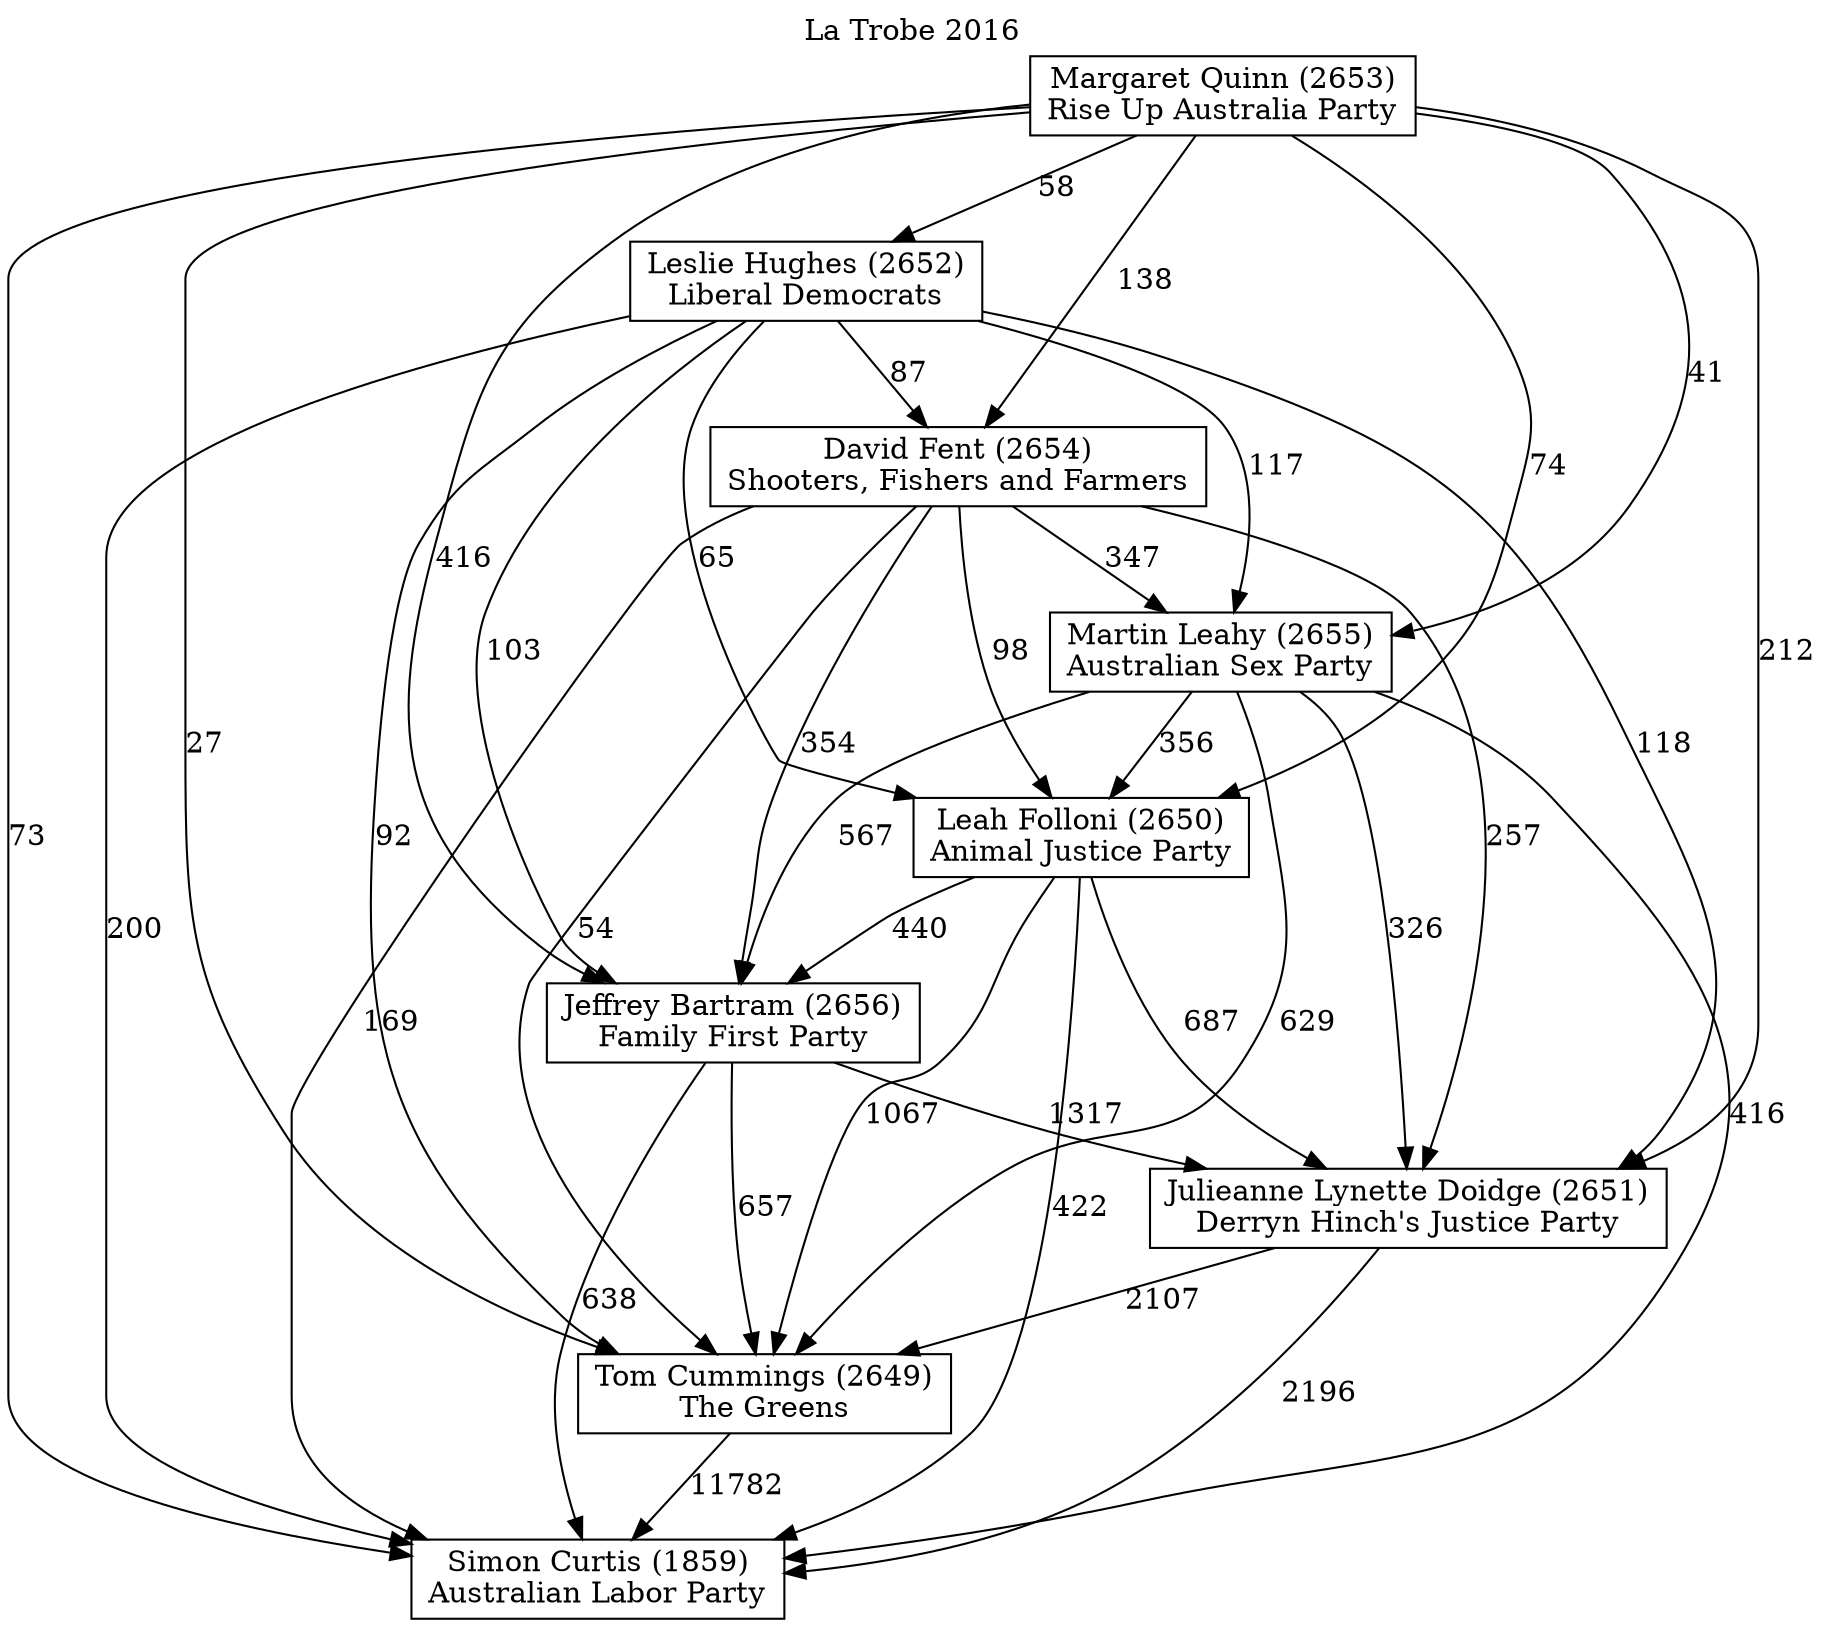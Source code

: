 // House preference flow
digraph "Simon Curtis (1859)_La Trobe_2016" {
	graph [label="La Trobe 2016" labelloc=t mclimit=10]
	node [shape=box]
	"Margaret Quinn (2653)" [label="Margaret Quinn (2653)
Rise Up Australia Party"]
	"Jeffrey Bartram (2656)" [label="Jeffrey Bartram (2656)
Family First Party"]
	"Tom Cummings (2649)" [label="Tom Cummings (2649)
The Greens"]
	"Leslie Hughes (2652)" [label="Leslie Hughes (2652)
Liberal Democrats"]
	"Simon Curtis (1859)" [label="Simon Curtis (1859)
Australian Labor Party"]
	"Julieanne Lynette Doidge (2651)" [label="Julieanne Lynette Doidge (2651)
Derryn Hinch's Justice Party"]
	"Martin Leahy (2655)" [label="Martin Leahy (2655)
Australian Sex Party"]
	"Leah Folloni (2650)" [label="Leah Folloni (2650)
Animal Justice Party"]
	"David Fent (2654)" [label="David Fent (2654)
Shooters, Fishers and Farmers"]
	"Jeffrey Bartram (2656)" -> "Simon Curtis (1859)" [label=638]
	"Julieanne Lynette Doidge (2651)" -> "Tom Cummings (2649)" [label=2107]
	"Margaret Quinn (2653)" -> "Leslie Hughes (2652)" [label=58]
	"David Fent (2654)" -> "Simon Curtis (1859)" [label=169]
	"Margaret Quinn (2653)" -> "David Fent (2654)" [label=138]
	"David Fent (2654)" -> "Jeffrey Bartram (2656)" [label=354]
	"Julieanne Lynette Doidge (2651)" -> "Simon Curtis (1859)" [label=2196]
	"Margaret Quinn (2653)" -> "Tom Cummings (2649)" [label=27]
	"Tom Cummings (2649)" -> "Simon Curtis (1859)" [label=11782]
	"Leah Folloni (2650)" -> "Simon Curtis (1859)" [label=422]
	"Leslie Hughes (2652)" -> "Martin Leahy (2655)" [label=117]
	"Jeffrey Bartram (2656)" -> "Tom Cummings (2649)" [label=657]
	"David Fent (2654)" -> "Martin Leahy (2655)" [label=347]
	"Leah Folloni (2650)" -> "Julieanne Lynette Doidge (2651)" [label=687]
	"Martin Leahy (2655)" -> "Tom Cummings (2649)" [label=629]
	"Margaret Quinn (2653)" -> "Julieanne Lynette Doidge (2651)" [label=212]
	"David Fent (2654)" -> "Leah Folloni (2650)" [label=98]
	"Leah Folloni (2650)" -> "Jeffrey Bartram (2656)" [label=440]
	"Martin Leahy (2655)" -> "Simon Curtis (1859)" [label=416]
	"Leslie Hughes (2652)" -> "Julieanne Lynette Doidge (2651)" [label=118]
	"Leslie Hughes (2652)" -> "Tom Cummings (2649)" [label=92]
	"Leslie Hughes (2652)" -> "David Fent (2654)" [label=87]
	"Martin Leahy (2655)" -> "Julieanne Lynette Doidge (2651)" [label=326]
	"Leslie Hughes (2652)" -> "Leah Folloni (2650)" [label=65]
	"Jeffrey Bartram (2656)" -> "Julieanne Lynette Doidge (2651)" [label=1317]
	"David Fent (2654)" -> "Julieanne Lynette Doidge (2651)" [label=257]
	"Leslie Hughes (2652)" -> "Simon Curtis (1859)" [label=200]
	"Martin Leahy (2655)" -> "Jeffrey Bartram (2656)" [label=567]
	"David Fent (2654)" -> "Tom Cummings (2649)" [label=54]
	"Leah Folloni (2650)" -> "Tom Cummings (2649)" [label=1067]
	"Martin Leahy (2655)" -> "Leah Folloni (2650)" [label=356]
	"Margaret Quinn (2653)" -> "Jeffrey Bartram (2656)" [label=416]
	"Margaret Quinn (2653)" -> "Simon Curtis (1859)" [label=73]
	"Margaret Quinn (2653)" -> "Martin Leahy (2655)" [label=41]
	"Leslie Hughes (2652)" -> "Jeffrey Bartram (2656)" [label=103]
	"Margaret Quinn (2653)" -> "Leah Folloni (2650)" [label=74]
}
